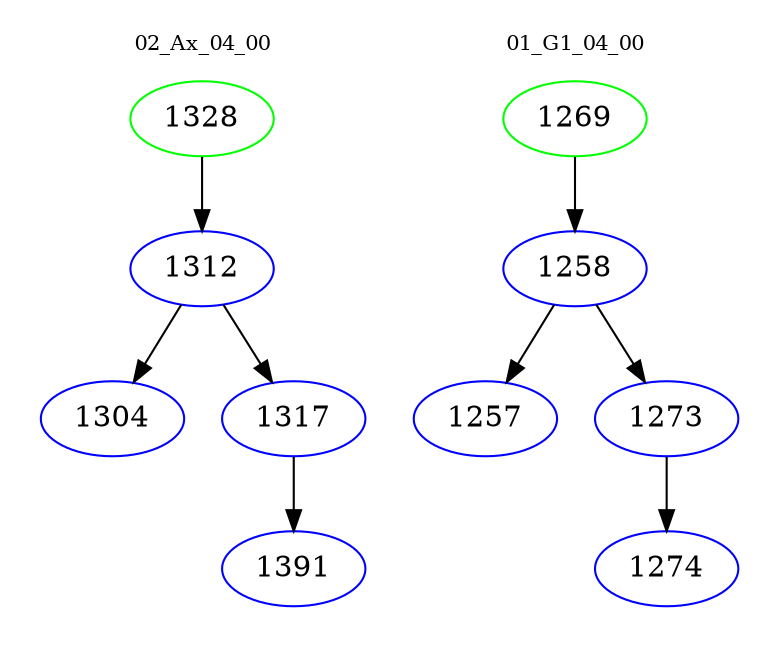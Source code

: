 digraph{
subgraph cluster_0 {
color = white
label = "02_Ax_04_00";
fontsize=10;
T0_1328 [label="1328", color="green"]
T0_1328 -> T0_1312 [color="black"]
T0_1312 [label="1312", color="blue"]
T0_1312 -> T0_1304 [color="black"]
T0_1304 [label="1304", color="blue"]
T0_1312 -> T0_1317 [color="black"]
T0_1317 [label="1317", color="blue"]
T0_1317 -> T0_1391 [color="black"]
T0_1391 [label="1391", color="blue"]
}
subgraph cluster_1 {
color = white
label = "01_G1_04_00";
fontsize=10;
T1_1269 [label="1269", color="green"]
T1_1269 -> T1_1258 [color="black"]
T1_1258 [label="1258", color="blue"]
T1_1258 -> T1_1257 [color="black"]
T1_1257 [label="1257", color="blue"]
T1_1258 -> T1_1273 [color="black"]
T1_1273 [label="1273", color="blue"]
T1_1273 -> T1_1274 [color="black"]
T1_1274 [label="1274", color="blue"]
}
}
